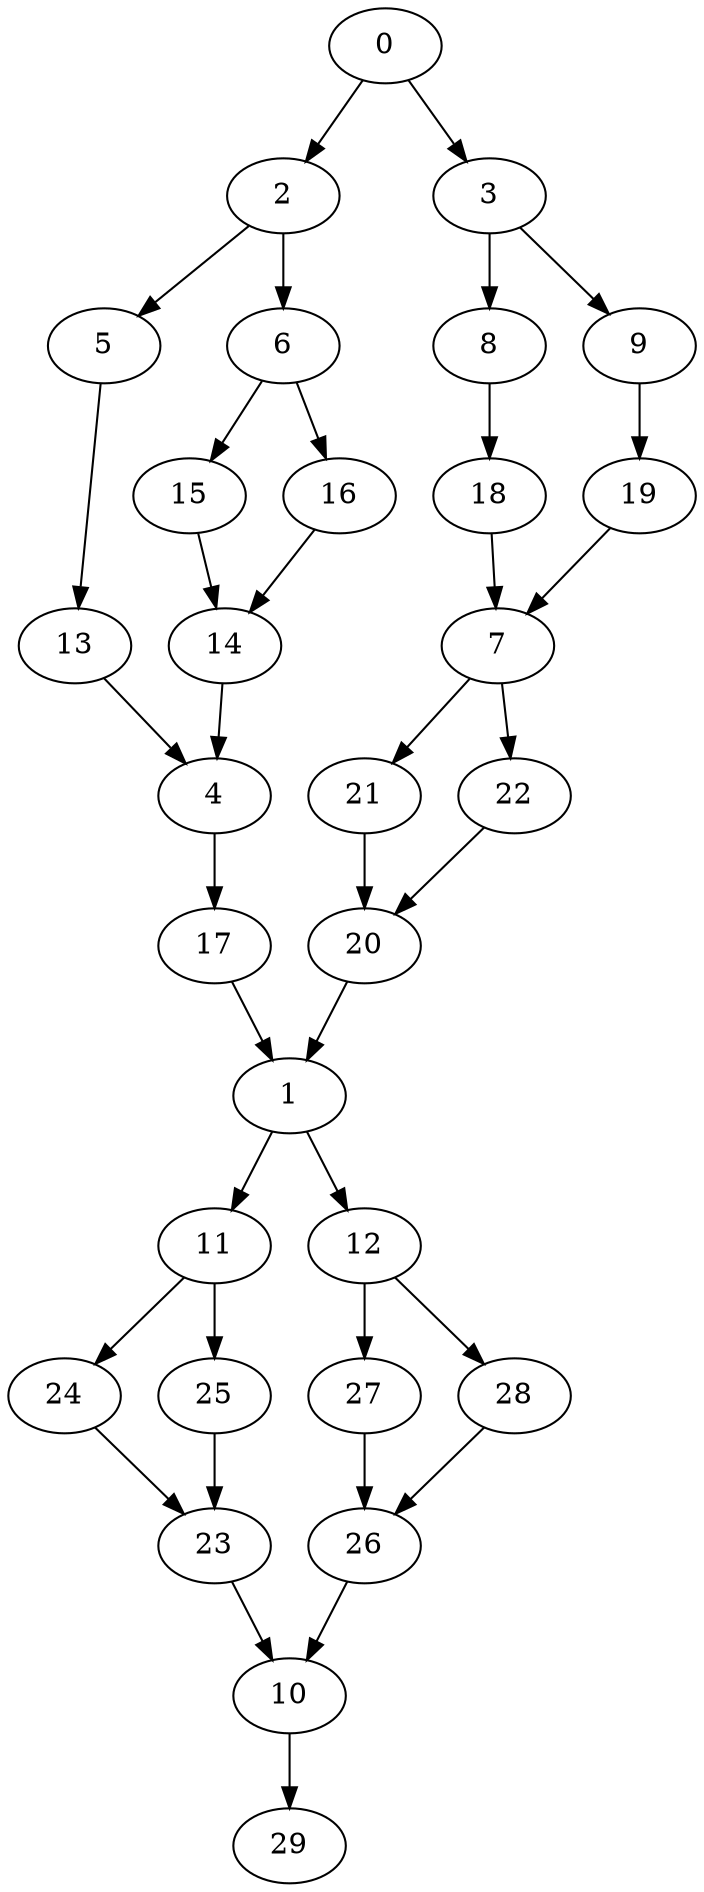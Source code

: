 digraph "SeriesParallel-MaxBf-2_Nodes_30_CCR_0.99_WeightType_Random" {
	0	 [Weight=11];
	2	 [Weight=8];
	0 -> 2	 [Weight=2];
	3	 [Weight=6];
	0 -> 3	 [Weight=3];
	1	 [Weight=4];
	11	 [Weight=11];
	1 -> 11	 [Weight=8];
	12	 [Weight=11];
	1 -> 12	 [Weight=9];
	5	 [Weight=4];
	2 -> 5	 [Weight=9];
	6	 [Weight=9];
	2 -> 6	 [Weight=7];
	8	 [Weight=4];
	3 -> 8	 [Weight=9];
	9	 [Weight=10];
	3 -> 9	 [Weight=9];
	4	 [Weight=5];
	17	 [Weight=13];
	4 -> 17	 [Weight=10];
	13	 [Weight=8];
	5 -> 13	 [Weight=4];
	15	 [Weight=9];
	6 -> 15	 [Weight=3];
	16	 [Weight=8];
	6 -> 16	 [Weight=5];
	7	 [Weight=3];
	21	 [Weight=3];
	7 -> 21	 [Weight=5];
	22	 [Weight=4];
	7 -> 22	 [Weight=3];
	18	 [Weight=13];
	8 -> 18	 [Weight=5];
	19	 [Weight=5];
	9 -> 19	 [Weight=8];
	10	 [Weight=13];
	29	 [Weight=13];
	10 -> 29	 [Weight=3];
	24	 [Weight=10];
	11 -> 24	 [Weight=5];
	25	 [Weight=6];
	11 -> 25	 [Weight=6];
	27	 [Weight=5];
	12 -> 27	 [Weight=3];
	28	 [Weight=13];
	12 -> 28	 [Weight=10];
	13 -> 4	 [Weight=7];
	14	 [Weight=5];
	14 -> 4	 [Weight=10];
	15 -> 14	 [Weight=6];
	16 -> 14	 [Weight=8];
	17 -> 1	 [Weight=2];
	18 -> 7	 [Weight=7];
	19 -> 7	 [Weight=3];
	20	 [Weight=5];
	20 -> 1	 [Weight=10];
	21 -> 20	 [Weight=10];
	22 -> 20	 [Weight=2];
	23	 [Weight=3];
	23 -> 10	 [Weight=4];
	24 -> 23	 [Weight=10];
	25 -> 23	 [Weight=3];
	26	 [Weight=8];
	26 -> 10	 [Weight=10];
	27 -> 26	 [Weight=7];
	28 -> 26	 [Weight=3];
}
